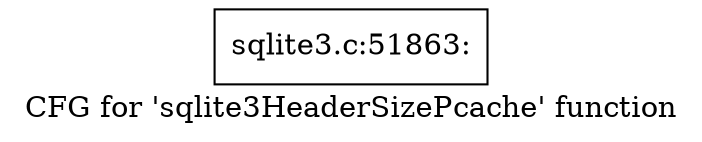 digraph "CFG for 'sqlite3HeaderSizePcache' function" {
	label="CFG for 'sqlite3HeaderSizePcache' function";

	Node0x55c0fa9346b0 [shape=record,label="{sqlite3.c:51863:}"];
}
